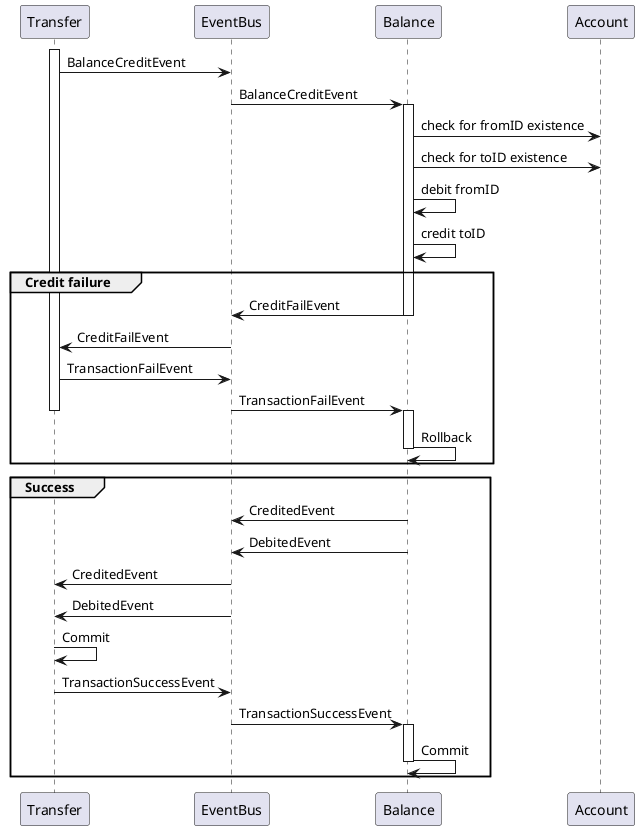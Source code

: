 @startuml
activate Transfer
Transfer -> EventBus: BalanceCreditEvent
EventBus -> Balance: BalanceCreditEvent
activate Balance
Balance -> Account: check for fromID existence
Balance -> Account: check for toID existence
Balance -> Balance: debit fromID
Balance -> Balance: credit toID

group Credit failure
Balance -> EventBus: CreditFailEvent
deactivate Balance
EventBus -> Transfer: CreditFailEvent
Transfer -> EventBus: TransactionFailEvent
EventBus -> Balance: TransactionFailEvent
deactivate Transfer
activate Balance
Balance -> Balance: Rollback
deactivate Balance
end

activate Transfer
group Success
activate Balance
Balance -> EventBus: CreditedEvent
Balance -> EventBus: DebitedEvent
deactivate Balance
EventBus -> Transfer: CreditedEvent
EventBus -> Transfer: DebitedEvent
Transfer -> Transfer: Commit
Transfer -> EventBus: TransactionSuccessEvent
EventBus -> Balance: TransactionSuccessEvent
activate Balance
Balance -> Balance: Commit
deactivate Balance
end

@enduml